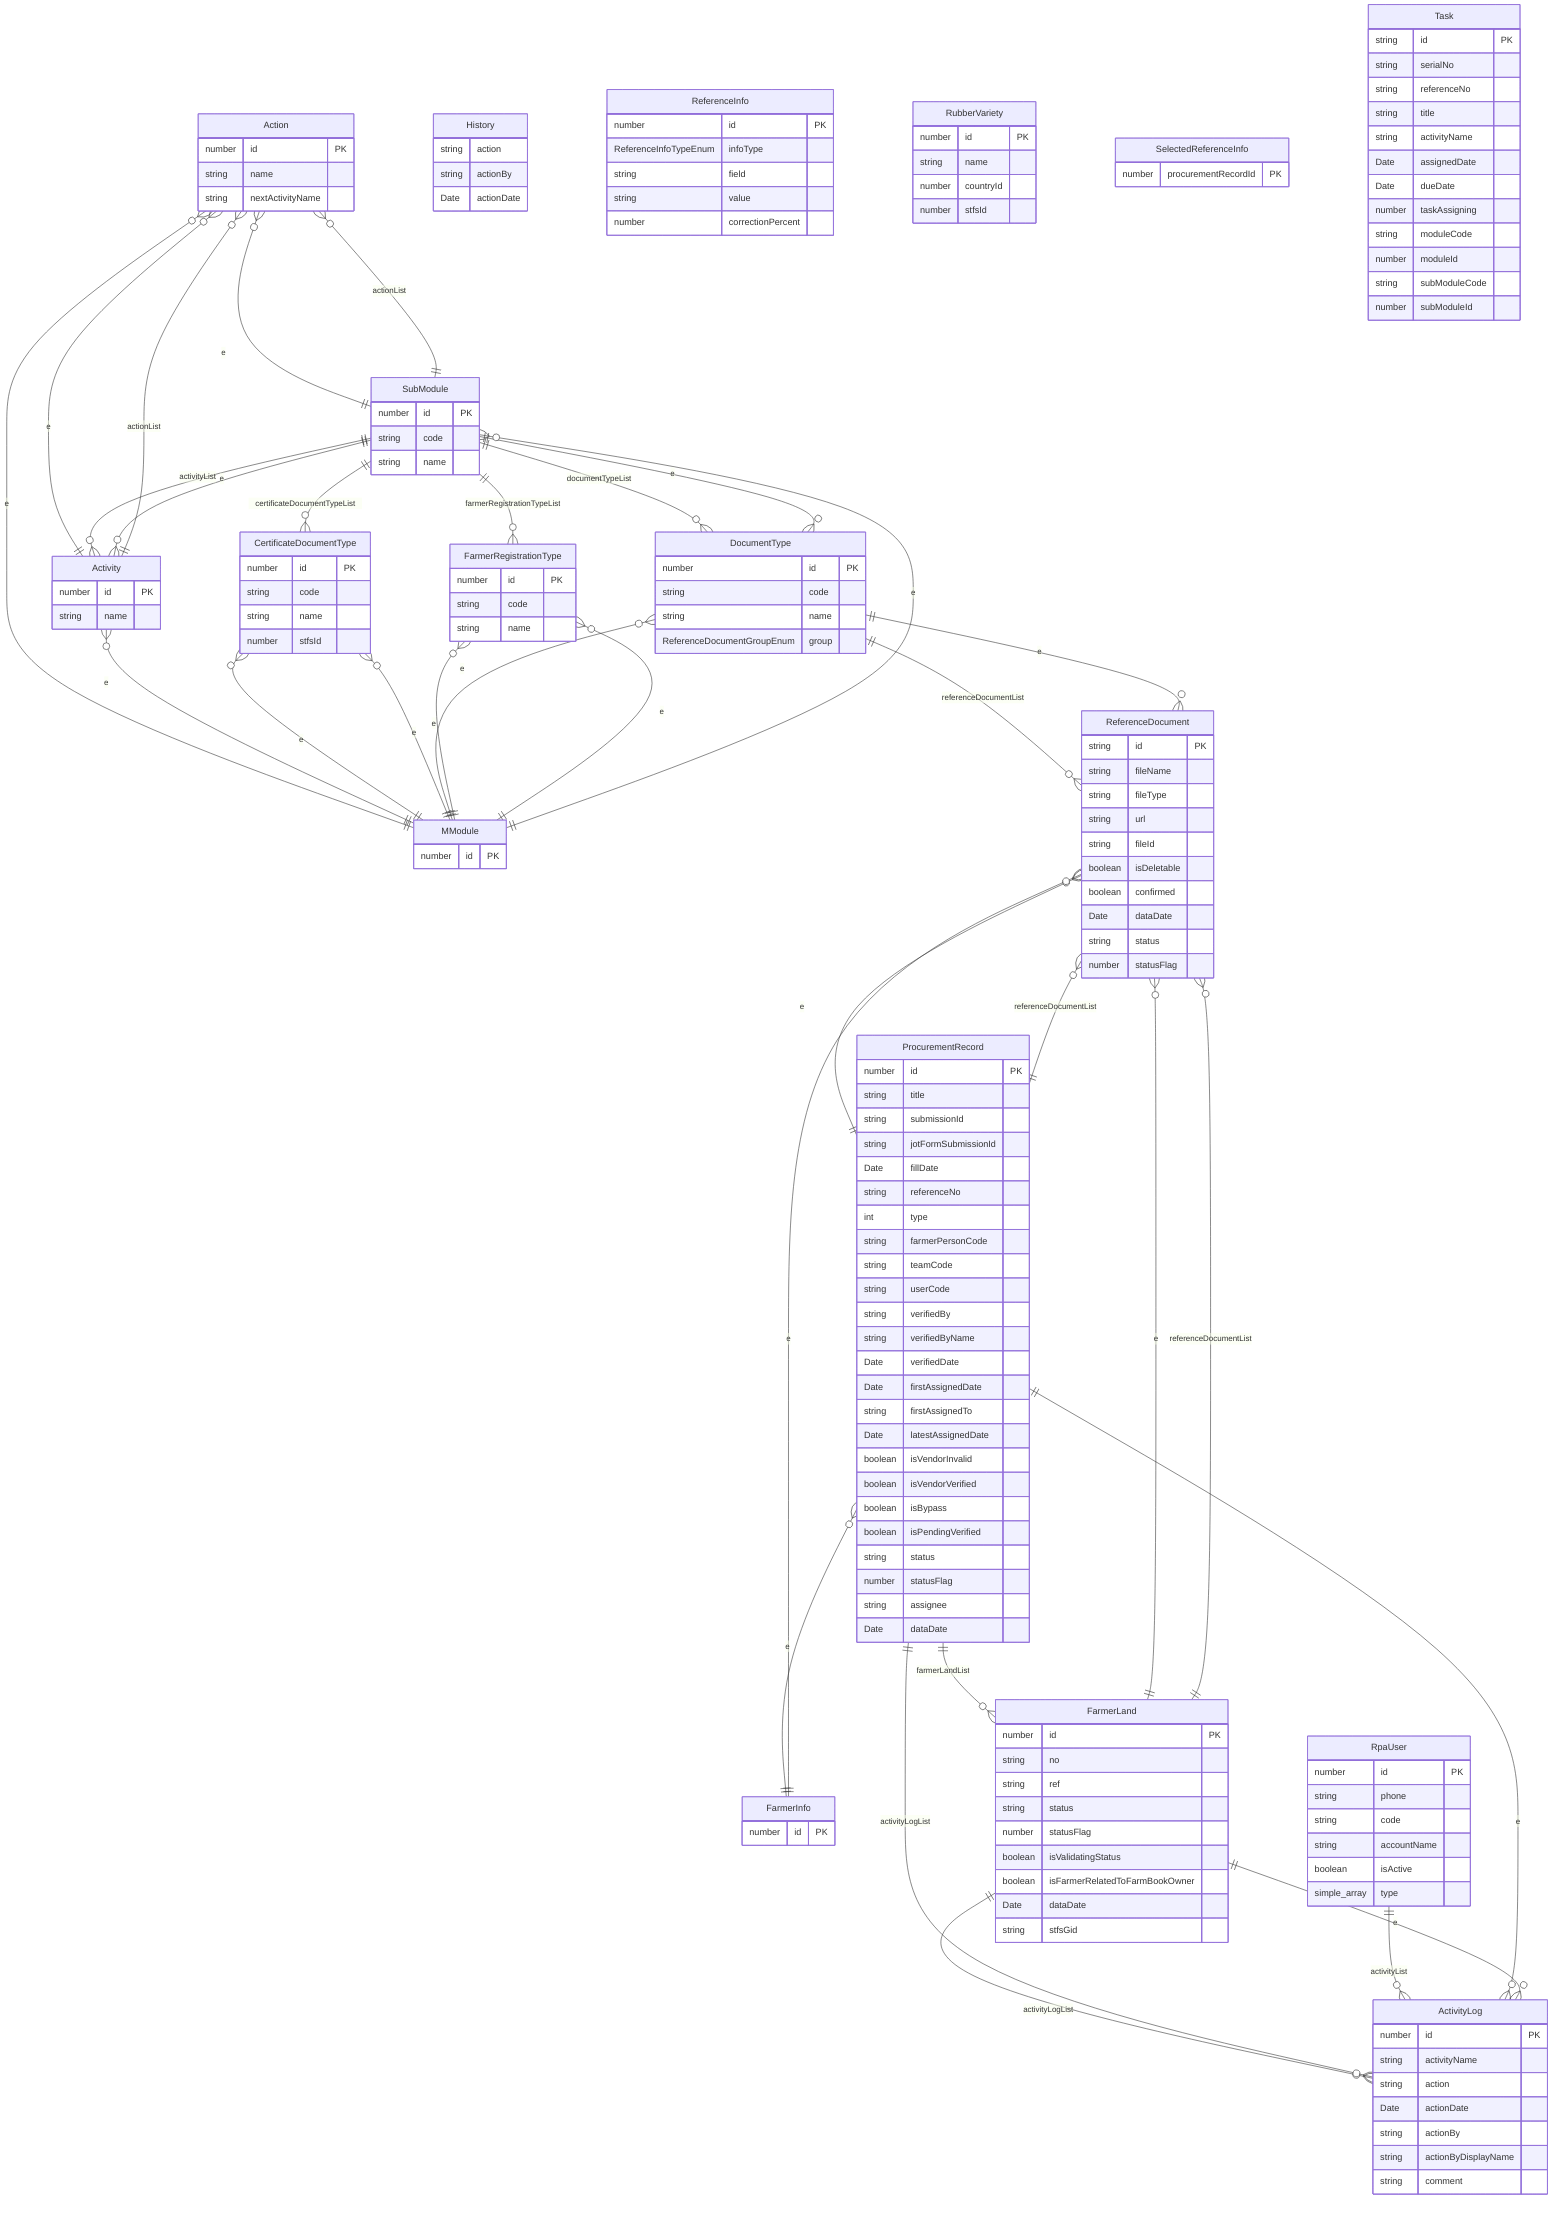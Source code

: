 erDiagram

    Action {
        number id PK
        string name
        string nextActivityName
    }

    ActivityLog {
        number id PK
        string activityName
        string action
        Date actionDate
        string actionBy
        string actionByDisplayName
        string comment
    }

    Activity {
        number id PK
        string name
    }

    CertificateDocumentType {
        number id PK
        string code
        string name
        number stfsId
    }

    DocumentType {
        number id PK
        string code
        string name
        ReferenceDocumentGroupEnum group
    }

    FarmerInfo {
        number id PK
    }

    FarmerLand {
        number id PK
        string no
        string ref
        string status
        number statusFlag
        boolean isValidatingStatus
        boolean isFarmerRelatedToFarmBookOwner
        Date dataDate
        string stfsGid
    }

    FarmerRegistrationType {
        number id PK
        string code
        string name
    }

    History {
        string action
        string actionBy
        Date actionDate
    }

    MModule {
        number id PK
    }

    ProcurementRecord {
        number id PK
        string title
        string submissionId
        string jotFormSubmissionId
        Date fillDate
        string referenceNo
        int type
        string farmerPersonCode
        string teamCode
        string userCode
        string verifiedBy
        string verifiedByName
        Date verifiedDate
        Date firstAssignedDate
        string firstAssignedTo
        Date latestAssignedDate
        boolean isVendorInvalid
        boolean isVendorVerified
        boolean isBypass
        boolean isPendingVerified
        string status
        number statusFlag
        string assignee
        Date dataDate
    }

    ReferenceDocument {
        string id PK
        string fileName
        string fileType
        string url
        string fileId
        boolean isDeletable
        boolean confirmed
        Date dataDate
        string status
        number statusFlag
    }

    ReferenceInfo {
        number id PK
        ReferenceInfoTypeEnum infoType
        string field
        string value
        number correctionPercent
    }

    RpaUser {
        number id PK
        string phone
        string code
        string accountName
        boolean isActive
        simple_array type
    }

    RubberVariety {
        number id PK
        string name
        number countryId
        number stfsId
    }

    SelectedReferenceInfo {
        number procurementRecordId PK
    }

    SubModule {
        number id PK
        string code
        string name
    }

    Task {
        string id PK
        string serialNo
        string referenceNo
        string title
        string activityName
        Date assignedDate
        Date dueDate
        number taskAssigning
        string moduleCode
        number moduleId
        string subModuleCode
        number subModuleId
    }

    Action }o--|| MModule : "e"
    Action }o--|| SubModule : "e"
    Action }o--|| Activity : "e"
    ActivityLog }o--|| ProcurementRecord : "e"
    ActivityLog }o--|| FarmerLand : "e"
    Activity }o--|| MModule : "e"
    Activity }o--|| SubModule : "e"
    Activity ||--o{ Action : "actionList"
    CertificateDocumentType }o--|| MModule : "e"
    CertificateDocumentType }o--|| MModule : "e"
    DocumentType }o--|| MModule : "e"
    DocumentType }o--|| SubModule : "e"
    DocumentType ||--o{ ReferenceDocument : "referenceDocumentList"
    FarmerLand ||--o{ ActivityLog : "activityLogList"
    FarmerLand ||--o{ ReferenceDocument : "referenceDocumentList"
    FarmerRegistrationType }o--|| MModule : "e"
    FarmerRegistrationType }o--|| MModule : "e"
    ProcurementRecord }o--|| FarmerInfo : "e"
    ProcurementRecord ||--o{ FarmerLand : "farmerLandList"
    ProcurementRecord ||--o{ ActivityLog : "activityLogList"
    ProcurementRecord ||--o{ ReferenceDocument : "referenceDocumentList"
    ReferenceDocument }o--|| ProcurementRecord : "e"
    ReferenceDocument }o--|| FarmerLand : "e"
    ReferenceDocument }o--|| FarmerInfo : "e"
    ReferenceDocument }o--|| DocumentType : "e"
    RpaUser ||--o{ ActivityLog : "activityList"
    SubModule }o--|| MModule : "e"
    SubModule ||--o{ DocumentType : "documentTypeList"
    SubModule ||--o{ FarmerRegistrationType : "farmerRegistrationTypeList"
    SubModule ||--o{ CertificateDocumentType : "certificateDocumentTypeList"
    SubModule ||--o{ Activity : "activityList"
    SubModule ||--o{ Action : "actionList"